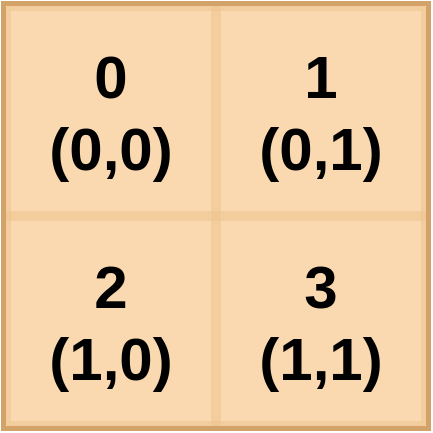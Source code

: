 <mxfile>
    <diagram id="1WS0C2TTASSNU9hdsVjz" name="Page-1">
        <mxGraphModel dx="821" dy="696" grid="1" gridSize="10" guides="1" tooltips="1" connect="1" arrows="1" fold="1" page="1" pageScale="1" pageWidth="100" pageHeight="100" background="none" math="0" shadow="0">
            <root>
                <mxCell id="0"/>
                <mxCell id="1" parent="0"/>
                <mxCell id="2" value="" style="shape=table;startSize=0;container=1;collapsible=0;childLayout=tableLayout;fontStyle=1;fontSize=30;strokeWidth=5;sketch=0;opacity=60;strokeColor=#b46504;fillColor=#fad7ac;fontColor=#000000;" vertex="1" parent="1">
                    <mxGeometry x="345" y="345" width="210" height="210" as="geometry"/>
                </mxCell>
                <mxCell id="3" value="" style="shape=partialRectangle;collapsible=0;dropTarget=0;pointerEvents=0;top=0;left=0;bottom=0;right=0;points=[[0,0.5],[1,0.5]];portConstraint=eastwest;fontStyle=1;fontSize=30;strokeWidth=5;sketch=0;opacity=60;strokeColor=#b46504;fillColor=#fad7ac;" vertex="1" parent="2">
                    <mxGeometry width="210" height="105" as="geometry"/>
                </mxCell>
                <mxCell id="4" value="0&lt;br style=&quot;font-size: 30px;&quot;&gt;(0,0)" style="shape=partialRectangle;html=1;whiteSpace=wrap;connectable=0;overflow=hidden;top=0;left=0;bottom=0;right=0;pointerEvents=1;fontStyle=1;fontSize=30;strokeWidth=5;sketch=0;opacity=60;strokeColor=#b46504;fillColor=#fad7ac;fontColor=#000000;" vertex="1" parent="3">
                    <mxGeometry width="105" height="105" as="geometry"/>
                </mxCell>
                <mxCell id="5" value="&lt;font face=&quot;helvetica&quot; style=&quot;font-size: 30px;&quot;&gt;1&lt;/font&gt;&lt;br style=&quot;font-family: helvetica; font-size: 30px; font-style: normal; letter-spacing: normal; text-align: center; text-indent: 0px; text-transform: none; word-spacing: 0px;&quot;&gt;&lt;span style=&quot;font-family: helvetica; font-size: 30px; font-style: normal; letter-spacing: normal; text-align: center; text-indent: 0px; text-transform: none; word-spacing: 0px; display: inline; float: none;&quot;&gt;(0,1)&lt;/span&gt;" style="shape=partialRectangle;html=1;whiteSpace=wrap;connectable=0;overflow=hidden;top=0;left=0;bottom=0;right=0;pointerEvents=1;fontStyle=1;fontSize=30;strokeWidth=5;sketch=0;opacity=60;strokeColor=#b46504;fillColor=#fad7ac;fontColor=#000000;" vertex="1" parent="3">
                    <mxGeometry x="105" width="105" height="105" as="geometry"/>
                </mxCell>
                <mxCell id="6" value="" style="shape=partialRectangle;collapsible=0;dropTarget=0;pointerEvents=0;top=0;left=0;bottom=0;right=0;points=[[0,0.5],[1,0.5]];portConstraint=eastwest;fontStyle=1;fontSize=30;strokeWidth=5;sketch=0;opacity=60;strokeColor=#b46504;fillColor=#fad7ac;" vertex="1" parent="2">
                    <mxGeometry y="105" width="210" height="105" as="geometry"/>
                </mxCell>
                <mxCell id="7" value="&lt;font face=&quot;helvetica&quot; style=&quot;font-size: 30px;&quot;&gt;2&lt;/font&gt;&lt;br style=&quot;font-family: helvetica; font-size: 30px; font-style: normal; letter-spacing: normal; text-align: center; text-indent: 0px; text-transform: none; word-spacing: 0px;&quot;&gt;&lt;span style=&quot;font-family: helvetica; font-size: 30px; font-style: normal; letter-spacing: normal; text-align: center; text-indent: 0px; text-transform: none; word-spacing: 0px; display: inline; float: none;&quot;&gt;(1,0)&lt;/span&gt;" style="shape=partialRectangle;html=1;whiteSpace=wrap;connectable=0;overflow=hidden;top=0;left=0;bottom=0;right=0;pointerEvents=1;fontStyle=1;fontSize=30;strokeWidth=5;sketch=0;opacity=60;strokeColor=#b46504;fillColor=#fad7ac;fontColor=#000000;" vertex="1" parent="6">
                    <mxGeometry width="105" height="105" as="geometry"/>
                </mxCell>
                <mxCell id="8" value="&lt;font face=&quot;helvetica&quot; style=&quot;font-size: 30px;&quot;&gt;3&lt;/font&gt;&lt;br style=&quot;font-family: helvetica; font-size: 30px; font-style: normal; letter-spacing: normal; text-align: center; text-indent: 0px; text-transform: none; word-spacing: 0px;&quot;&gt;&lt;span style=&quot;font-family: helvetica; font-size: 30px; font-style: normal; letter-spacing: normal; text-align: center; text-indent: 0px; text-transform: none; word-spacing: 0px; display: inline; float: none;&quot;&gt;(1,1)&lt;/span&gt;&lt;br style=&quot;font-size: 30px;&quot;&gt;" style="shape=partialRectangle;html=1;whiteSpace=wrap;connectable=0;overflow=hidden;top=0;left=0;bottom=0;right=0;pointerEvents=1;fontStyle=1;fontSize=30;strokeWidth=5;sketch=0;opacity=60;strokeColor=#b46504;fillColor=#fad7ac;fontColor=#000000;" vertex="1" parent="6">
                    <mxGeometry x="105" width="105" height="105" as="geometry"/>
                </mxCell>
            </root>
        </mxGraphModel>
    </diagram>
</mxfile>